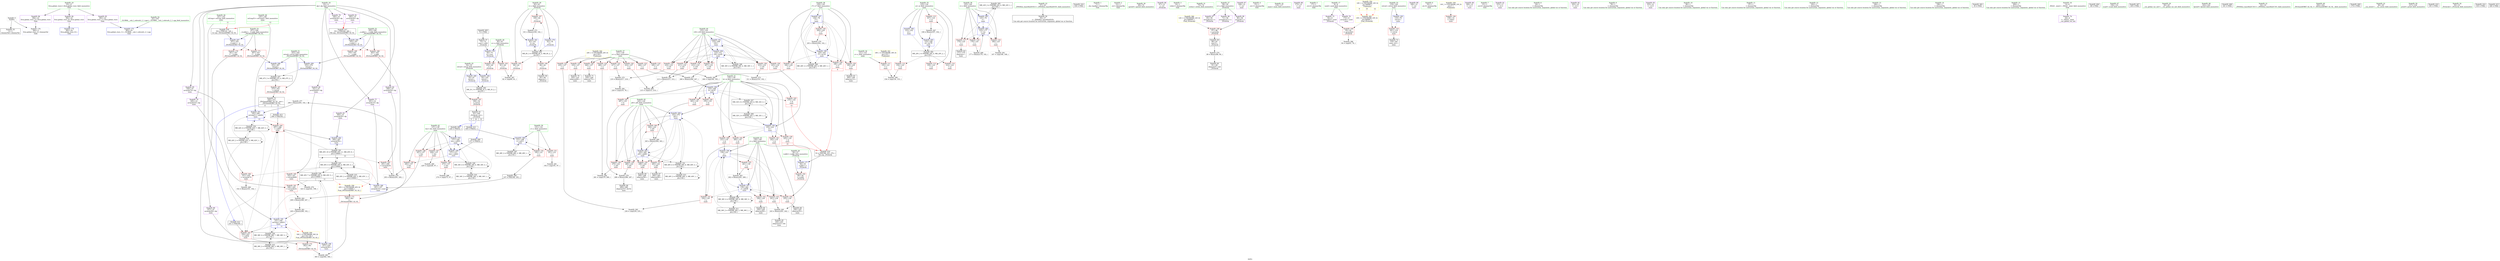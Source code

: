 digraph "SVFG" {
	label="SVFG";

	Node0x5555b0e75470 [shape=record,color=grey,label="{NodeID: 0\nNullPtr}"];
	Node0x5555b0e75470 -> Node0x5555b0e9fb70[style=solid];
	Node0x5555b0e75470 -> Node0x5555b0ea6f30[style=solid];
	Node0x5555b0eaf340 [shape=record,color=grey,label="{NodeID: 277\n294 = Binary(293, 102, )\n}"];
	Node0x5555b0eaf340 -> Node0x5555b0ea24a0[style=solid];
	Node0x5555b0ea1ef0 [shape=record,color=blue,label="{NodeID: 194\n139\<--231\nj\<--\nmain\n}"];
	Node0x5555b0ea1ef0 -> Node0x5555b0ea5ab0[style=dashed];
	Node0x5555b0ea1ef0 -> Node0x5555b0ea5b80[style=dashed];
	Node0x5555b0ea1ef0 -> Node0x5555b0ea5c50[style=dashed];
	Node0x5555b0ea1ef0 -> Node0x5555b0ea5d20[style=dashed];
	Node0x5555b0ea1ef0 -> Node0x5555b0ea5df0[style=dashed];
	Node0x5555b0ea1ef0 -> Node0x5555b0ea2160[style=dashed];
	Node0x5555b0ea1ef0 -> Node0x5555b0ec5f50[style=dashed];
	Node0x5555b0e9f1d0 [shape=record,color=red,label="{NodeID: 111\n155\<--121\n\<--z\nmain\n}"];
	Node0x5555b0e9f1d0 -> Node0x5555b0eb06c0[style=solid];
	Node0x5555b0e9d3e0 [shape=record,color=green,label="{NodeID: 28\n60\<--61\nn\<--n_field_insensitive\n_Z5checki\n}"];
	Node0x5555b0e9d3e0 -> Node0x5555b0e9eac0[style=solid];
	Node0x5555b0e9d3e0 -> Node0x5555b0e9eb90[style=solid];
	Node0x5555b0e9d3e0 -> Node0x5555b0ea7100[style=solid];
	Node0x5555b0ebe350 [shape=record,color=black,label="{NodeID: 305\nMR_22V_2 = PHI(MR_22V_4, MR_22V_1, )\npts\{126 \}\n}"];
	Node0x5555b0ebe350 -> Node0x5555b0ea76b0[style=dashed];
	Node0x5555b0ea50f0 [shape=record,color=red,label="{NodeID: 139\n225\<--135\n\<--k\nmain\n|{<s0>10}}"];
	Node0x5555b0ea50f0:s0 -> Node0x5555b0ee4000[style=solid,color=red];
	Node0x5555b0e9fc70 [shape=record,color=black,label="{NodeID: 56\n36\<--37\n\<--_ZNSt8ios_base4InitD1Ev\nCan only get source location for instruction, argument, global var or function.}"];
	Node0x5555b0ee3a90 [shape=record,color=black,label="{NodeID: 416\n334 = PHI()\n}"];
	Node0x5555b0ea67b0 [shape=record,color=red,label="{NodeID: 167\n373\<--353\n\<--retval\n_ZSt3minIiERKT_S2_S2_\n}"];
	Node0x5555b0ea67b0 -> Node0x5555b0ea0a70[style=solid];
	Node0x5555b0ea1360 [shape=record,color=purple,label="{NodeID: 84\n321\<--10\narrayidx69\<--dp\nmain\n}"];
	Node0x5555b0ea1360 -> Node0x5555b0ea6610[style=solid];
	Node0x5555b0e88e10 [shape=record,color=green,label="{NodeID: 1\n7\<--1\n__dso_handle\<--dummyObj\nGlob }"];
	Node0x5555b0eaf4c0 [shape=record,color=grey,label="{NodeID: 278\n288 = Binary(286, 287, )\n}"];
	Node0x5555b0eaf4c0 -> Node0x5555b0ea0660[style=solid];
	Node0x5555b0ea1fc0 [shape=record,color=blue,label="{NodeID: 195\n141\<--249\nref.tmp\<--add33\nmain\n|{|<s4>11}}"];
	Node0x5555b0ea1fc0 -> Node0x5555b0ea63a0[style=dashed];
	Node0x5555b0ea1fc0 -> Node0x5555b0ea6540[style=dashed];
	Node0x5555b0ea1fc0 -> Node0x5555b0ea1fc0[style=dashed];
	Node0x5555b0ea1fc0 -> Node0x5555b0ec6450[style=dashed];
	Node0x5555b0ea1fc0:s4 -> Node0x5555b0ebf520[style=dashed,color=red];
	Node0x5555b0e9f2a0 [shape=record,color=red,label="{NodeID: 112\n154\<--123\n\<--zi\nmain\n}"];
	Node0x5555b0e9f2a0 -> Node0x5555b0eb06c0[style=solid];
	Node0x5555b0e9d4b0 [shape=record,color=green,label="{NodeID: 29\n62\<--63\ni\<--i_field_insensitive\n_Z5checki\n}"];
	Node0x5555b0e9d4b0 -> Node0x5555b0e9ecf0[style=solid];
	Node0x5555b0e9d4b0 -> Node0x5555b0e9edc0[style=solid];
	Node0x5555b0e9d4b0 -> Node0x5555b0e9ee90[style=solid];
	Node0x5555b0e9d4b0 -> Node0x5555b0ea71d0[style=solid];
	Node0x5555b0e9d4b0 -> Node0x5555b0ea7370[style=solid];
	Node0x5555b0ebe850 [shape=record,color=black,label="{NodeID: 306\nMR_26V_2 = PHI(MR_26V_4, MR_26V_1, )\npts\{130 \}\n}"];
	Node0x5555b0ebe850 -> Node0x5555b0ea7850[style=dashed];
	Node0x5555b0ea51c0 [shape=record,color=red,label="{NodeID: 140\n231\<--135\n\<--k\nmain\n}"];
	Node0x5555b0ea51c0 -> Node0x5555b0ea1ef0[style=solid];
	Node0x5555b0e9fd70 [shape=record,color=black,label="{NodeID: 57\n75\<--72\nconv\<--call2\n_Z5checki\n}"];
	Node0x5555b0e9fd70 -> Node0x5555b0ea7100[style=solid];
	Node0x5555b0ee3b60 [shape=record,color=black,label="{NodeID: 417\n351 = PHI(240, 285, )\n0th arg _ZSt3minIiERKT_S2_S2_ }"];
	Node0x5555b0ee3b60 -> Node0x5555b0ea28b0[style=solid];
	Node0x5555b0ea6880 [shape=record,color=red,label="{NodeID: 168\n363\<--355\n\<--__a.addr\n_ZSt3minIiERKT_S2_S2_\n}"];
	Node0x5555b0ea6880 -> Node0x5555b0ea6c90[style=solid];
	Node0x5555b0ea1430 [shape=record,color=purple,label="{NodeID: 85\n330\<--10\narrayidx74\<--dp\nmain\n}"];
	Node0x5555b0ea1430 -> Node0x5555b0ea66e0[style=solid];
	Node0x5555b0e88ea0 [shape=record,color=green,label="{NodeID: 2\n12\<--1\n.str\<--dummyObj\nGlob }"];
	Node0x5555b0eaf640 [shape=record,color=grey,label="{NodeID: 279\n323 = cmp(322, 198, )\n}"];
	Node0x5555b0ea2090 [shape=record,color=blue,label="{NodeID: 196\n257\<--254\narrayidx36\<--\nmain\n}"];
	Node0x5555b0ea2090 -> Node0x5555b0ec8250[style=dashed];
	Node0x5555b0e9f370 [shape=record,color=red,label="{NodeID: 113\n159\<--123\n\<--zi\nmain\n}"];
	Node0x5555b0e9d580 [shape=record,color=green,label="{NodeID: 30\n69\<--70\nsprintf\<--sprintf_field_insensitive\n}"];
	Node0x5555b0ebed50 [shape=record,color=black,label="{NodeID: 307\nMR_28V_2 = PHI(MR_28V_3, MR_28V_1, )\npts\{132 \}\n}"];
	Node0x5555b0ebed50 -> Node0x5555b0ea7920[style=dashed];
	Node0x5555b0ebed50 -> Node0x5555b0ebed50[style=dashed];
	Node0x5555b0ea5290 [shape=record,color=red,label="{NodeID: 141\n242\<--135\n\<--k\nmain\n}"];
	Node0x5555b0ea5290 -> Node0x5555b0eae140[style=solid];
	Node0x5555b0e9fe40 [shape=record,color=black,label="{NodeID: 58\n85\<--84\nidxprom\<--\n_Z5checki\n}"];
	Node0x5555b0ee3e80 [shape=record,color=black,label="{NodeID: 418\n352 = PHI(141, 145, )\n1st arg _ZSt3minIiERKT_S2_S2_ }"];
	Node0x5555b0ee3e80 -> Node0x5555b0ea2980[style=solid];
	Node0x5555b0ea6950 [shape=record,color=red,label="{NodeID: 169\n370\<--355\n\<--__a.addr\n_ZSt3minIiERKT_S2_S2_\n}"];
	Node0x5555b0ea6950 -> Node0x5555b0ea2b20[style=solid];
	Node0x5555b0ea1500 [shape=record,color=purple,label="{NodeID: 86\n67\<--12\n\<--.str\n_Z5checki\n}"];
	Node0x5555b0e8a6e0 [shape=record,color=green,label="{NodeID: 3\n14\<--1\nstderr\<--dummyObj\nGlob }"];
	Node0x5555b0eaf7c0 [shape=record,color=grey,label="{NodeID: 280\n229 = cmp(228, 97, )\n}"];
	Node0x5555b0ea2160 [shape=record,color=blue,label="{NodeID: 197\n139\<--262\nj\<--add38\nmain\n}"];
	Node0x5555b0ea2160 -> Node0x5555b0ea5ab0[style=dashed];
	Node0x5555b0ea2160 -> Node0x5555b0ea5b80[style=dashed];
	Node0x5555b0ea2160 -> Node0x5555b0ea5c50[style=dashed];
	Node0x5555b0ea2160 -> Node0x5555b0ea5d20[style=dashed];
	Node0x5555b0ea2160 -> Node0x5555b0ea5df0[style=dashed];
	Node0x5555b0ea2160 -> Node0x5555b0ea2160[style=dashed];
	Node0x5555b0ea2160 -> Node0x5555b0ec5f50[style=dashed];
	Node0x5555b0e9f440 [shape=record,color=red,label="{NodeID: 114\n314\<--123\n\<--zi\nmain\n}"];
	Node0x5555b0e9d680 [shape=record,color=green,label="{NodeID: 31\n73\<--74\nstrlen\<--strlen_field_insensitive\n}"];
	Node0x5555b0ebfa60 [shape=record,color=black,label="{NodeID: 308\nMR_30V_2 = PHI(MR_30V_4, MR_30V_1, )\npts\{134 \}\n}"];
	Node0x5555b0ebfa60 -> Node0x5555b0ea7b90[style=dashed];
	Node0x5555b0ea5360 [shape=record,color=red,label="{NodeID: 142\n260\<--135\n\<--k\nmain\n}"];
	Node0x5555b0ea5360 -> Node0x5555b0ea3c70[style=solid];
	Node0x5555b0e9ff10 [shape=record,color=black,label="{NodeID: 59\n88\<--87\nconv3\<--\n_Z5checki\n}"];
	Node0x5555b0e9ff10 -> Node0x5555b0eaeec0[style=solid];
	Node0x5555b0ee4000 [shape=record,color=black,label="{NodeID: 419\n53 = PHI(188, 225, 270, )\n0th arg _Z5checki }"];
	Node0x5555b0ee4000 -> Node0x5555b0ea7030[style=solid];
	Node0x5555b0ec8250 [shape=record,color=black,label="{NodeID: 336\nMR_45V_7 = PHI(MR_45V_8, MR_45V_5, )\npts\{110000 \}\n|{|<s5>11}}"];
	Node0x5555b0ec8250 -> Node0x5555b0ea62d0[style=dashed];
	Node0x5555b0ec8250 -> Node0x5555b0ea63a0[style=dashed];
	Node0x5555b0ec8250 -> Node0x5555b0ea2090[style=dashed];
	Node0x5555b0ec8250 -> Node0x5555b0ebcf50[style=dashed];
	Node0x5555b0ec8250 -> Node0x5555b0ec4150[style=dashed];
	Node0x5555b0ec8250:s5 -> Node0x5555b0ebf440[style=dashed,color=red];
	Node0x5555b0ea6a20 [shape=record,color=red,label="{NodeID: 170\n361\<--357\n\<--__b.addr\n_ZSt3minIiERKT_S2_S2_\n}"];
	Node0x5555b0ea6a20 -> Node0x5555b0ea6bc0[style=solid];
	Node0x5555b0ea15d0 [shape=record,color=purple,label="{NodeID: 87\n148\<--12\n\<--.str\nmain\n}"];
	Node0x5555b0e8a770 [shape=record,color=green,label="{NodeID: 4\n15\<--1\n.str.1\<--dummyObj\nGlob }"];
	Node0x5555b0eaf940 [shape=record,color=grey,label="{NodeID: 281\n192 = cmp(191, 97, )\n}"];
	Node0x5555b0ea2230 [shape=record,color=blue,label="{NodeID: 198\n135\<--268\nk\<--div41\nmain\n}"];
	Node0x5555b0ea2230 -> Node0x5555b0ea5430[style=dashed];
	Node0x5555b0ea2230 -> Node0x5555b0ea5500[style=dashed];
	Node0x5555b0ea2230 -> Node0x5555b0ea55d0[style=dashed];
	Node0x5555b0ea2230 -> Node0x5555b0ea56a0[style=dashed];
	Node0x5555b0ea2230 -> Node0x5555b0ec5550[style=dashed];
	Node0x5555b0ea3d70 [shape=record,color=red,label="{NodeID: 115\n337\<--123\n\<--zi\nmain\n}"];
	Node0x5555b0ea3d70 -> Node0x5555b0eae440[style=solid];
	Node0x5555b0e9d780 [shape=record,color=green,label="{NodeID: 32\n116\<--117\nmain\<--main_field_insensitive\n}"];
	Node0x5555b0ebfb50 [shape=record,color=black,label="{NodeID: 309\nMR_32V_2 = PHI(MR_32V_3, MR_32V_1, )\npts\{136 \}\n}"];
	Node0x5555b0ebfb50 -> Node0x5555b0ea1d50[style=dashed];
	Node0x5555b0ebfb50 -> Node0x5555b0ebfb50[style=dashed];
	Node0x5555b0ebfb50 -> Node0x5555b0ec5550[style=dashed];
	Node0x5555b0ea5430 [shape=record,color=red,label="{NodeID: 143\n270\<--135\n\<--k\nmain\n|{<s0>12}}"];
	Node0x5555b0ea5430:s0 -> Node0x5555b0ee4000[style=solid,color=red];
	Node0x5555b0e9ffe0 [shape=record,color=black,label="{NodeID: 60\n91\<--89\nidxprom4\<--sub\n_Z5checki\n}"];
	Node0x5555b0ec8750 [shape=record,color=black,label="{NodeID: 337\nMR_47V_3 = PHI(MR_47V_4, MR_47V_2, )\npts\{354 \}\n}"];
	Node0x5555b0ec8750 -> Node0x5555b0ea67b0[style=dashed];
	Node0x5555b0ea6af0 [shape=record,color=red,label="{NodeID: 171\n367\<--357\n\<--__b.addr\n_ZSt3minIiERKT_S2_S2_\n}"];
	Node0x5555b0ea6af0 -> Node0x5555b0ea2a50[style=solid];
	Node0x5555b0ea16a0 [shape=record,color=purple,label="{NodeID: 88\n173\<--12\n\<--.str\nmain\n}"];
	Node0x5555b0e89a60 [shape=record,color=green,label="{NodeID: 5\n17\<--1\n.str.2\<--dummyObj\nGlob }"];
	Node0x5555b0ecbab0 [shape=record,color=yellow,style=double,label="{NodeID: 365\n10V_1 = ENCHI(MR_10V_0)\npts\{90000 \}\nFun[_Z5checki]}"];
	Node0x5555b0ecbab0 -> Node0x5555b0e9f030[style=dashed];
	Node0x5555b0eafac0 [shape=record,color=grey,label="{NodeID: 282\n186 = cmp(184, 185, )\n}"];
	Node0x5555b0ea2300 [shape=record,color=blue,label="{NodeID: 199\n137\<--271\nlen\<--call42\nmain\n}"];
	Node0x5555b0ea2300 -> Node0x5555b0ea5910[style=dashed];
	Node0x5555b0ea2300 -> Node0x5555b0ea59e0[style=dashed];
	Node0x5555b0ea2300 -> Node0x5555b0ec5a50[style=dashed];
	Node0x5555b0ea3e40 [shape=record,color=red,label="{NodeID: 116\n166\<--125\n\<--i\nmain\n}"];
	Node0x5555b0ea3e40 -> Node0x5555b0eb0840[style=solid];
	Node0x5555b0e9d880 [shape=record,color=green,label="{NodeID: 33\n119\<--120\nretval\<--retval_field_insensitive\nmain\n}"];
	Node0x5555b0e9d880 -> Node0x5555b0e9f100[style=solid];
	Node0x5555b0e9d880 -> Node0x5555b0ea7510[style=solid];
	Node0x5555b0ec0050 [shape=record,color=black,label="{NodeID: 310\nMR_34V_2 = PHI(MR_34V_3, MR_34V_1, )\npts\{138 \}\n}"];
	Node0x5555b0ec0050 -> Node0x5555b0ea1e20[style=dashed];
	Node0x5555b0ec0050 -> Node0x5555b0ec0050[style=dashed];
	Node0x5555b0ec0050 -> Node0x5555b0ec5a50[style=dashed];
	Node0x5555b0ea5500 [shape=record,color=red,label="{NodeID: 144\n276\<--135\n\<--k\nmain\n}"];
	Node0x5555b0ea5500 -> Node0x5555b0ea23d0[style=solid];
	Node0x5555b0ea00b0 [shape=record,color=black,label="{NodeID: 61\n52\<--108\n_Z5checki_ret\<--\n_Z5checki\n|{<s0>9|<s1>10|<s2>12}}"];
	Node0x5555b0ea00b0:s0 -> Node0x5555b0ee3470[style=solid,color=blue];
	Node0x5555b0ea00b0:s1 -> Node0x5555b0ee2c40[style=solid,color=blue];
	Node0x5555b0ea00b0:s2 -> Node0x5555b0ee2fd0[style=solid,color=blue];
	Node0x5555b0ec8c50 [shape=record,color=black,label="{NodeID: 338\nMR_8V_3 = PHI(MR_8V_4, MR_8V_2, )\npts\{63 \}\n}"];
	Node0x5555b0ec8c50 -> Node0x5555b0e9ecf0[style=dashed];
	Node0x5555b0ec8c50 -> Node0x5555b0e9edc0[style=dashed];
	Node0x5555b0ec8c50 -> Node0x5555b0e9ee90[style=dashed];
	Node0x5555b0ec8c50 -> Node0x5555b0ea7370[style=dashed];
	Node0x5555b0ea6bc0 [shape=record,color=red,label="{NodeID: 172\n362\<--361\n\<--\n_ZSt3minIiERKT_S2_S2_\n}"];
	Node0x5555b0ea6bc0 -> Node0x5555b0eaff40[style=solid];
	Node0x5555b0ea1770 [shape=record,color=purple,label="{NodeID: 89\n180\<--12\n\<--.str\nmain\n}"];
	Node0x5555b0e89af0 [shape=record,color=green,label="{NodeID: 6\n19\<--1\n.str.3\<--dummyObj\nGlob }"];
	Node0x5555b0ecbb90 [shape=record,color=yellow,style=double,label="{NodeID: 366\n12V_1 = ENCHI(MR_12V_0)\npts\{590000 \}\nFun[_Z5checki]}"];
	Node0x5555b0ecbb90 -> Node0x5555b0e9ef60[style=dashed];
	Node0x5555b0eafc40 [shape=record,color=grey,label="{NodeID: 283\n236 = cmp(234, 235, )\n}"];
	Node0x5555b0ea23d0 [shape=record,color=blue,label="{NodeID: 200\n143\<--276\nj45\<--\nmain\n}"];
	Node0x5555b0ea23d0 -> Node0x5555b0ea5ec0[style=dashed];
	Node0x5555b0ea23d0 -> Node0x5555b0ea5f90[style=dashed];
	Node0x5555b0ea23d0 -> Node0x5555b0ea6060[style=dashed];
	Node0x5555b0ea23d0 -> Node0x5555b0ea6130[style=dashed];
	Node0x5555b0ea23d0 -> Node0x5555b0ea6200[style=dashed];
	Node0x5555b0ea23d0 -> Node0x5555b0ea2640[style=dashed];
	Node0x5555b0ea23d0 -> Node0x5555b0ec6950[style=dashed];
	Node0x5555b0ea3f10 [shape=record,color=red,label="{NodeID: 117\n170\<--125\n\<--i\nmain\n}"];
	Node0x5555b0ea3f10 -> Node0x5555b0ea0180[style=solid];
	Node0x5555b0e9d950 [shape=record,color=green,label="{NodeID: 34\n121\<--122\nz\<--z_field_insensitive\nmain\n}"];
	Node0x5555b0e9d950 -> Node0x5555b0e9f1d0[style=solid];
	Node0x5555b0ec0550 [shape=record,color=black,label="{NodeID: 311\nMR_36V_2 = PHI(MR_36V_3, MR_36V_1, )\npts\{140 \}\n}"];
	Node0x5555b0ec0550 -> Node0x5555b0ea1ef0[style=dashed];
	Node0x5555b0ec0550 -> Node0x5555b0ec0550[style=dashed];
	Node0x5555b0ec0550 -> Node0x5555b0ec5f50[style=dashed];
	Node0x5555b0ea55d0 [shape=record,color=red,label="{NodeID: 145\n287\<--135\n\<--k\nmain\n}"];
	Node0x5555b0ea55d0 -> Node0x5555b0eaf4c0[style=solid];
	Node0x5555b0ea0180 [shape=record,color=black,label="{NodeID: 62\n171\<--170\nidxprom\<--\nmain\n}"];
	Node0x5555b0ec9150 [shape=record,color=yellow,style=double,label="{NodeID: 339\n14V_1 = ENCHI(MR_14V_0)\npts\{1 \}\nFun[main]}"];
	Node0x5555b0ec9150 -> Node0x5555b0e9e850[style=dashed];
	Node0x5555b0ea6c90 [shape=record,color=red,label="{NodeID: 173\n364\<--363\n\<--\n_ZSt3minIiERKT_S2_S2_\n}"];
	Node0x5555b0ea6c90 -> Node0x5555b0eaff40[style=solid];
	Node0x5555b0ea1840 [shape=record,color=purple,label="{NodeID: 90\n160\<--15\n\<--.str.1\nmain\n}"];
	Node0x5555b0e89fe0 [shape=record,color=green,label="{NodeID: 7\n21\<--1\n.str.4\<--dummyObj\nGlob }"];
	Node0x5555b0eafdc0 [shape=record,color=grey,label="{NodeID: 284\n281 = cmp(279, 280, )\n}"];
	Node0x5555b0ea24a0 [shape=record,color=blue,label="{NodeID: 201\n145\<--294\nref.tmp51\<--add56\nmain\n|{|<s3>13}}"];
	Node0x5555b0ea24a0 -> Node0x5555b0ea6540[style=dashed];
	Node0x5555b0ea24a0 -> Node0x5555b0ea24a0[style=dashed];
	Node0x5555b0ea24a0 -> Node0x5555b0ec6e50[style=dashed];
	Node0x5555b0ea24a0:s3 -> Node0x5555b0ebf520[style=dashed,color=red];
	Node0x5555b0ea3fe0 [shape=record,color=red,label="{NodeID: 118\n176\<--125\n\<--i\nmain\n}"];
	Node0x5555b0ea3fe0 -> Node0x5555b0eae5c0[style=solid];
	Node0x5555b0e9da20 [shape=record,color=green,label="{NodeID: 35\n123\<--124\nzi\<--zi_field_insensitive\nmain\n}"];
	Node0x5555b0e9da20 -> Node0x5555b0e9f2a0[style=solid];
	Node0x5555b0e9da20 -> Node0x5555b0e9f370[style=solid];
	Node0x5555b0e9da20 -> Node0x5555b0e9f440[style=solid];
	Node0x5555b0e9da20 -> Node0x5555b0ea3d70[style=solid];
	Node0x5555b0e9da20 -> Node0x5555b0ea75e0[style=solid];
	Node0x5555b0e9da20 -> Node0x5555b0ea27e0[style=solid];
	Node0x5555b0ec0a50 [shape=record,color=black,label="{NodeID: 312\nMR_38V_2 = PHI(MR_38V_3, MR_38V_1, )\npts\{142 \}\n}"];
	Node0x5555b0ec0a50 -> Node0x5555b0ea6540[style=dashed];
	Node0x5555b0ec0a50 -> Node0x5555b0ea1fc0[style=dashed];
	Node0x5555b0ec0a50 -> Node0x5555b0ec0a50[style=dashed];
	Node0x5555b0ec0a50 -> Node0x5555b0ec6450[style=dashed];
	Node0x5555b0ea56a0 [shape=record,color=red,label="{NodeID: 146\n303\<--135\n\<--k\nmain\n}"];
	Node0x5555b0ea56a0 -> Node0x5555b0eae740[style=solid];
	Node0x5555b0ea0250 [shape=record,color=black,label="{NodeID: 63\n200\<--199\nidxprom13\<--\nmain\n}"];
	Node0x5555b0ea6d60 [shape=record,color=blue,label="{NodeID: 174\n382\<--24\nllvm.global_ctors_0\<--\nGlob }"];
	Node0x5555b0ea1910 [shape=record,color=purple,label="{NodeID: 91\n315\<--17\n\<--.str.2\nmain\n}"];
	Node0x5555b0e8a070 [shape=record,color=green,label="{NodeID: 8\n24\<--1\n\<--dummyObj\nCan only get source location for instruction, argument, global var or function.}"];
	Node0x5555b0eaff40 [shape=record,color=grey,label="{NodeID: 285\n365 = cmp(362, 364, )\n}"];
	Node0x5555b0ea2570 [shape=record,color=blue,label="{NodeID: 202\n300\<--297\narrayidx59\<--\nmain\n}"];
	Node0x5555b0ea2570 -> Node0x5555b0ebcf50[style=dashed];
	Node0x5555b0ea40b0 [shape=record,color=red,label="{NodeID: 119\n185\<--127\n\<--x\nmain\n}"];
	Node0x5555b0ea40b0 -> Node0x5555b0eafac0[style=solid];
	Node0x5555b0e9daf0 [shape=record,color=green,label="{NodeID: 36\n125\<--126\ni\<--i_field_insensitive\nmain\n}"];
	Node0x5555b0e9daf0 -> Node0x5555b0ea3e40[style=solid];
	Node0x5555b0e9daf0 -> Node0x5555b0ea3f10[style=solid];
	Node0x5555b0e9daf0 -> Node0x5555b0ea3fe0[style=solid];
	Node0x5555b0e9daf0 -> Node0x5555b0ea76b0[style=solid];
	Node0x5555b0e9daf0 -> Node0x5555b0ea7780[style=solid];
	Node0x5555b0ec0f50 [shape=record,color=black,label="{NodeID: 313\nMR_40V_2 = PHI(MR_40V_3, MR_40V_1, )\npts\{144 \}\n}"];
	Node0x5555b0ec0f50 -> Node0x5555b0ea23d0[style=dashed];
	Node0x5555b0ec0f50 -> Node0x5555b0ec0f50[style=dashed];
	Node0x5555b0ec0f50 -> Node0x5555b0ec6950[style=dashed];
	Node0x5555b0ea5770 [shape=record,color=red,label="{NodeID: 147\n228\<--137\n\<--len\nmain\n}"];
	Node0x5555b0ea5770 -> Node0x5555b0eaf7c0[style=solid];
	Node0x5555b0ea0320 [shape=record,color=black,label="{NodeID: 64\n239\<--238\nidxprom29\<--\nmain\n}"];
	Node0x5555b0ec9d50 [shape=record,color=yellow,style=double,label="{NodeID: 341\n18V_1 = ENCHI(MR_18V_0)\npts\{122 \}\nFun[main]}"];
	Node0x5555b0ec9d50 -> Node0x5555b0e9f1d0[style=dashed];
	Node0x5555b0ea6e30 [shape=record,color=blue,label="{NodeID: 175\n383\<--25\nllvm.global_ctors_1\<--_GLOBAL__sub_I_cebrusfs_2_1.cpp\nGlob }"];
	Node0x5555b0ea19e0 [shape=record,color=purple,label="{NodeID: 92\n325\<--19\n\<--.str.3\nmain\n}"];
	Node0x5555b0e89be0 [shape=record,color=green,label="{NodeID: 9\n78\<--1\n\<--dummyObj\nCan only get source location for instruction, argument, global var or function.}"];
	Node0x5555b0eb00c0 [shape=record,color=grey,label="{NodeID: 286\n94 = cmp(93, 78, )\n}"];
	Node0x5555b0ea2640 [shape=record,color=blue,label="{NodeID: 203\n143\<--305\nj45\<--add61\nmain\n}"];
	Node0x5555b0ea2640 -> Node0x5555b0ea5ec0[style=dashed];
	Node0x5555b0ea2640 -> Node0x5555b0ea5f90[style=dashed];
	Node0x5555b0ea2640 -> Node0x5555b0ea6060[style=dashed];
	Node0x5555b0ea2640 -> Node0x5555b0ea6130[style=dashed];
	Node0x5555b0ea2640 -> Node0x5555b0ea6200[style=dashed];
	Node0x5555b0ea2640 -> Node0x5555b0ea2640[style=dashed];
	Node0x5555b0ea2640 -> Node0x5555b0ec6950[style=dashed];
	Node0x5555b0ea4180 [shape=record,color=red,label="{NodeID: 120\n214\<--127\n\<--x\nmain\n}"];
	Node0x5555b0ea4180 -> Node0x5555b0eb0540[style=solid];
	Node0x5555b0e9dbc0 [shape=record,color=green,label="{NodeID: 37\n127\<--128\nx\<--x_field_insensitive\nmain\n}"];
	Node0x5555b0e9dbc0 -> Node0x5555b0ea40b0[style=solid];
	Node0x5555b0e9dbc0 -> Node0x5555b0ea4180[style=solid];
	Node0x5555b0e9dbc0 -> Node0x5555b0ea4250[style=solid];
	Node0x5555b0e9dbc0 -> Node0x5555b0ea4320[style=solid];
	Node0x5555b0e9dbc0 -> Node0x5555b0ea43f0[style=solid];
	Node0x5555b0e9dbc0 -> Node0x5555b0ea44c0[style=solid];
	Node0x5555b0e9dbc0 -> Node0x5555b0ea4590[style=solid];
	Node0x5555b0e9dbc0 -> Node0x5555b0ea4660[style=solid];
	Node0x5555b0ec1450 [shape=record,color=black,label="{NodeID: 314\nMR_42V_2 = PHI(MR_42V_3, MR_42V_1, )\npts\{146 \}\n}"];
	Node0x5555b0ec1450 -> Node0x5555b0ea63a0[style=dashed];
	Node0x5555b0ec1450 -> Node0x5555b0ea24a0[style=dashed];
	Node0x5555b0ec1450 -> Node0x5555b0ec1450[style=dashed];
	Node0x5555b0ec1450 -> Node0x5555b0ec6e50[style=dashed];
	Node0x5555b0ea5840 [shape=record,color=red,label="{NodeID: 148\n247\<--137\n\<--len\nmain\n}"];
	Node0x5555b0ea5840 -> Node0x5555b0ea3af0[style=solid];
	Node0x5555b0ea03f0 [shape=record,color=black,label="{NodeID: 65\n244\<--243\nidxprom31\<--div\nmain\n}"];
	Node0x5555b0ea6f30 [shape=record,color=blue, style = dotted,label="{NodeID: 176\n384\<--3\nllvm.global_ctors_2\<--dummyVal\nGlob }"];
	Node0x5555b0ea1ab0 [shape=record,color=purple,label="{NodeID: 93\n333\<--21\n\<--.str.4\nmain\n}"];
	Node0x5555b0e89c70 [shape=record,color=green,label="{NodeID: 10\n90\<--1\n\<--dummyObj\nCan only get source location for instruction, argument, global var or function.}"];
	Node0x5555b0eb0240 [shape=record,color=grey,label="{NodeID: 287\n82 = cmp(80, 81, )\n}"];
	Node0x5555b0ea2710 [shape=record,color=blue,label="{NodeID: 204\n133\<--311\ni18\<--inc65\nmain\n}"];
	Node0x5555b0ea2710 -> Node0x5555b0ea4c10[style=dashed];
	Node0x5555b0ea2710 -> Node0x5555b0ea4ce0[style=dashed];
	Node0x5555b0ea2710 -> Node0x5555b0ea4db0[style=dashed];
	Node0x5555b0ea2710 -> Node0x5555b0ea4e80[style=dashed];
	Node0x5555b0ea2710 -> Node0x5555b0ea4f50[style=dashed];
	Node0x5555b0ea2710 -> Node0x5555b0ea5020[style=dashed];
	Node0x5555b0ea2710 -> Node0x5555b0ea2710[style=dashed];
	Node0x5555b0ea2710 -> Node0x5555b0ebfa60[style=dashed];
	Node0x5555b0ea4250 [shape=record,color=red,label="{NodeID: 121\n217\<--127\n\<--x\nmain\n}"];
	Node0x5555b0ea4250 -> Node0x5555b0eaf040[style=solid];
	Node0x5555b0e9dc90 [shape=record,color=green,label="{NodeID: 38\n129\<--130\ni7\<--i7_field_insensitive\nmain\n}"];
	Node0x5555b0e9dc90 -> Node0x5555b0ea4730[style=solid];
	Node0x5555b0e9dc90 -> Node0x5555b0ea4800[style=solid];
	Node0x5555b0e9dc90 -> Node0x5555b0ea48d0[style=solid];
	Node0x5555b0e9dc90 -> Node0x5555b0ea49a0[style=solid];
	Node0x5555b0e9dc90 -> Node0x5555b0ea7850[style=solid];
	Node0x5555b0e9dc90 -> Node0x5555b0ea7ac0[style=solid];
	Node0x5555b0ec1950 [shape=record,color=black,label="{NodeID: 315\nMR_45V_2 = PHI(MR_45V_5, MR_45V_1, )\npts\{110000 \}\n}"];
	Node0x5555b0ec1950 -> Node0x5555b0ea79f0[style=dashed];
	Node0x5555b0ec1950 -> Node0x5555b0ec4150[style=dashed];
	Node0x5555b0ea5910 [shape=record,color=red,label="{NodeID: 149\n273\<--137\n\<--len\nmain\n}"];
	Node0x5555b0ea5910 -> Node0x5555b0eb03c0[style=solid];
	Node0x5555b0ea04c0 [shape=record,color=black,label="{NodeID: 66\n256\<--255\nidxprom35\<--\nmain\n}"];
	Node0x5555b0b61ef0 [shape=record,color=black,label="{NodeID: 260\n197 = PHI(198, 195, )\n}"];
	Node0x5555b0b61ef0 -> Node0x5555b0ea79f0[style=solid];
	Node0x5555b0ea7030 [shape=record,color=blue,label="{NodeID: 177\n56\<--53\nv.addr\<--v\n_Z5checki\n}"];
	Node0x5555b0ea7030 -> Node0x5555b0e9e9f0[style=dashed];
	Node0x5555b0ea1b80 [shape=record,color=purple,label="{NodeID: 94\n382\<--23\nllvm.global_ctors_0\<--llvm.global_ctors\nGlob }"];
	Node0x5555b0ea1b80 -> Node0x5555b0ea6d60[style=solid];
	Node0x5555b0e89d00 [shape=record,color=green,label="{NodeID: 11\n97\<--1\n\<--dummyObj\nCan only get source location for instruction, argument, global var or function.}"];
	Node0x5555b0eb03c0 [shape=record,color=grey,label="{NodeID: 288\n274 = cmp(273, 97, )\n}"];
	Node0x5555b0ea27e0 [shape=record,color=blue,label="{NodeID: 205\n123\<--338\nzi\<--inc79\nmain\n}"];
	Node0x5555b0ea27e0 -> Node0x5555b0ebde50[style=dashed];
	Node0x5555b0ea4320 [shape=record,color=red,label="{NodeID: 122\n235\<--127\n\<--x\nmain\n}"];
	Node0x5555b0ea4320 -> Node0x5555b0eafc40[style=solid];
	Node0x5555b0e9dd60 [shape=record,color=green,label="{NodeID: 39\n131\<--132\nc\<--c_field_insensitive\nmain\n}"];
	Node0x5555b0e9dd60 -> Node0x5555b0ea4a70[style=solid];
	Node0x5555b0e9dd60 -> Node0x5555b0ea4b40[style=solid];
	Node0x5555b0e9dd60 -> Node0x5555b0ea7920[style=solid];
	Node0x5555b0ea59e0 [shape=record,color=red,label="{NodeID: 150\n292\<--137\n\<--len\nmain\n}"];
	Node0x5555b0ea59e0 -> Node0x5555b0eaf1c0[style=solid];
	Node0x5555b0ea0590 [shape=record,color=black,label="{NodeID: 67\n284\<--283\nidxprom49\<--\nmain\n}"];
	Node0x5555b0ec9ff0 [shape=record,color=yellow,style=double,label="{NodeID: 344\n24V_1 = ENCHI(MR_24V_0)\npts\{128 \}\nFun[main]}"];
	Node0x5555b0ec9ff0 -> Node0x5555b0ea40b0[style=dashed];
	Node0x5555b0ec9ff0 -> Node0x5555b0ea4180[style=dashed];
	Node0x5555b0ec9ff0 -> Node0x5555b0ea4250[style=dashed];
	Node0x5555b0ec9ff0 -> Node0x5555b0ea4320[style=dashed];
	Node0x5555b0ec9ff0 -> Node0x5555b0ea43f0[style=dashed];
	Node0x5555b0ec9ff0 -> Node0x5555b0ea44c0[style=dashed];
	Node0x5555b0ec9ff0 -> Node0x5555b0ea4590[style=dashed];
	Node0x5555b0ec9ff0 -> Node0x5555b0ea4660[style=dashed];
	Node0x5555b0ea3970 [shape=record,color=grey,label="{NodeID: 261\n249 = Binary(248, 102, )\n}"];
	Node0x5555b0ea3970 -> Node0x5555b0ea1fc0[style=solid];
	Node0x5555b0ea7100 [shape=record,color=blue,label="{NodeID: 178\n60\<--75\nn\<--conv\n_Z5checki\n}"];
	Node0x5555b0ea7100 -> Node0x5555b0e9eac0[style=dashed];
	Node0x5555b0ea7100 -> Node0x5555b0e9eb90[style=dashed];
	Node0x5555b0ea1c80 [shape=record,color=purple,label="{NodeID: 95\n383\<--23\nllvm.global_ctors_1\<--llvm.global_ctors\nGlob }"];
	Node0x5555b0ea1c80 -> Node0x5555b0ea6e30[style=solid];
	Node0x5555b0e78d60 [shape=record,color=green,label="{NodeID: 12\n102\<--1\n\<--dummyObj\nCan only get source location for instruction, argument, global var or function.}"];
	Node0x5555b0eb0540 [shape=record,color=grey,label="{NodeID: 289\n215 = cmp(213, 214, )\n}"];
	Node0x5555b0ea28b0 [shape=record,color=blue,label="{NodeID: 206\n355\<--351\n__a.addr\<--__a\n_ZSt3minIiERKT_S2_S2_\n}"];
	Node0x5555b0ea28b0 -> Node0x5555b0ea6880[style=dashed];
	Node0x5555b0ea28b0 -> Node0x5555b0ea6950[style=dashed];
	Node0x5555b0ea43f0 [shape=record,color=red,label="{NodeID: 123\n266\<--127\n\<--x\nmain\n}"];
	Node0x5555b0ea43f0 -> Node0x5555b0eaea40[style=solid];
	Node0x5555b0e9de30 [shape=record,color=green,label="{NodeID: 40\n133\<--134\ni18\<--i18_field_insensitive\nmain\n}"];
	Node0x5555b0e9de30 -> Node0x5555b0ea4c10[style=solid];
	Node0x5555b0e9de30 -> Node0x5555b0ea4ce0[style=solid];
	Node0x5555b0e9de30 -> Node0x5555b0ea4db0[style=solid];
	Node0x5555b0e9de30 -> Node0x5555b0ea4e80[style=solid];
	Node0x5555b0e9de30 -> Node0x5555b0ea4f50[style=solid];
	Node0x5555b0e9de30 -> Node0x5555b0ea5020[style=solid];
	Node0x5555b0e9de30 -> Node0x5555b0ea7b90[style=solid];
	Node0x5555b0e9de30 -> Node0x5555b0ea2710[style=solid];
	Node0x5555b0ea5ab0 [shape=record,color=red,label="{NodeID: 151\n234\<--139\n\<--j\nmain\n}"];
	Node0x5555b0ea5ab0 -> Node0x5555b0eafc40[style=solid];
	Node0x5555b0ea0660 [shape=record,color=black,label="{NodeID: 68\n289\<--288\nidxprom53\<--div52\nmain\n}"];
	Node0x5555b0ea3af0 [shape=record,color=grey,label="{NodeID: 262\n248 = Binary(246, 247, )\n}"];
	Node0x5555b0ea3af0 -> Node0x5555b0ea3970[style=solid];
	Node0x5555b0ea71d0 [shape=record,color=blue,label="{NodeID: 179\n62\<--78\ni\<--\n_Z5checki\n}"];
	Node0x5555b0ea71d0 -> Node0x5555b0ec8c50[style=dashed];
	Node0x5555b0e9e4e0 [shape=record,color=purple,label="{NodeID: 96\n384\<--23\nllvm.global_ctors_2\<--llvm.global_ctors\nGlob }"];
	Node0x5555b0e9e4e0 -> Node0x5555b0ea6f30[style=solid];
	Node0x5555b0e78df0 [shape=record,color=green,label="{NodeID: 13\n168\<--1\n\<--dummyObj\nCan only get source location for instruction, argument, global var or function.}"];
	Node0x5555b0eb06c0 [shape=record,color=grey,label="{NodeID: 290\n156 = cmp(154, 155, )\n}"];
	Node0x5555b0ea2980 [shape=record,color=blue,label="{NodeID: 207\n357\<--352\n__b.addr\<--__b\n_ZSt3minIiERKT_S2_S2_\n}"];
	Node0x5555b0ea2980 -> Node0x5555b0ea6a20[style=dashed];
	Node0x5555b0ea2980 -> Node0x5555b0ea6af0[style=dashed];
	Node0x5555b0ea44c0 [shape=record,color=red,label="{NodeID: 124\n280\<--127\n\<--x\nmain\n}"];
	Node0x5555b0ea44c0 -> Node0x5555b0eafdc0[style=solid];
	Node0x5555b0e9df00 [shape=record,color=green,label="{NodeID: 41\n135\<--136\nk\<--k_field_insensitive\nmain\n}"];
	Node0x5555b0e9df00 -> Node0x5555b0ea50f0[style=solid];
	Node0x5555b0e9df00 -> Node0x5555b0ea51c0[style=solid];
	Node0x5555b0e9df00 -> Node0x5555b0ea5290[style=solid];
	Node0x5555b0e9df00 -> Node0x5555b0ea5360[style=solid];
	Node0x5555b0e9df00 -> Node0x5555b0ea5430[style=solid];
	Node0x5555b0e9df00 -> Node0x5555b0ea5500[style=solid];
	Node0x5555b0e9df00 -> Node0x5555b0ea55d0[style=solid];
	Node0x5555b0e9df00 -> Node0x5555b0ea56a0[style=solid];
	Node0x5555b0e9df00 -> Node0x5555b0ea1d50[style=solid];
	Node0x5555b0e9df00 -> Node0x5555b0ea2230[style=solid];
	Node0x5555b0ea5b80 [shape=record,color=red,label="{NodeID: 152\n238\<--139\n\<--j\nmain\n}"];
	Node0x5555b0ea5b80 -> Node0x5555b0ea0320[style=solid];
	Node0x5555b0ea0730 [shape=record,color=black,label="{NodeID: 69\n299\<--298\nidxprom58\<--\nmain\n}"];
	Node0x5555b0ea3c70 [shape=record,color=grey,label="{NodeID: 263\n262 = Binary(261, 260, )\n}"];
	Node0x5555b0ea3c70 -> Node0x5555b0ea2160[style=solid];
	Node0x5555b0ea72a0 [shape=record,color=blue,label="{NodeID: 180\n54\<--97\nretval\<--\n_Z5checki\n}"];
	Node0x5555b0ea72a0 -> Node0x5555b0ebd450[style=dashed];
	Node0x5555b0e9e5e0 [shape=record,color=purple,label="{NodeID: 97\n65\<--58\narraydecay\<--s\n_Z5checki\n}"];
	Node0x5555b0e75500 [shape=record,color=green,label="{NodeID: 14\n198\<--1\n\<--dummyObj\nCan only get source location for instruction, argument, global var or function.}"];
	Node0x5555b0eb0840 [shape=record,color=grey,label="{NodeID: 291\n167 = cmp(166, 168, )\n}"];
	Node0x5555b0ea2a50 [shape=record,color=blue,label="{NodeID: 208\n353\<--367\nretval\<--\n_ZSt3minIiERKT_S2_S2_\n}"];
	Node0x5555b0ea2a50 -> Node0x5555b0ec8750[style=dashed];
	Node0x5555b0ea4590 [shape=record,color=red,label="{NodeID: 125\n319\<--127\n\<--x\nmain\n}"];
	Node0x5555b0ea4590 -> Node0x5555b0ea0800[style=solid];
	Node0x5555b0e9dfd0 [shape=record,color=green,label="{NodeID: 42\n137\<--138\nlen\<--len_field_insensitive\nmain\n}"];
	Node0x5555b0e9dfd0 -> Node0x5555b0ea5770[style=solid];
	Node0x5555b0e9dfd0 -> Node0x5555b0ea5840[style=solid];
	Node0x5555b0e9dfd0 -> Node0x5555b0ea5910[style=solid];
	Node0x5555b0e9dfd0 -> Node0x5555b0ea59e0[style=solid];
	Node0x5555b0e9dfd0 -> Node0x5555b0ea1e20[style=solid];
	Node0x5555b0e9dfd0 -> Node0x5555b0ea2300[style=solid];
	Node0x5555b0ee2b40 [shape=record,color=black,label="{NodeID: 402\n35 = PHI()\n}"];
	Node0x5555b0ea5c50 [shape=record,color=red,label="{NodeID: 153\n241\<--139\n\<--j\nmain\n}"];
	Node0x5555b0ea5c50 -> Node0x5555b0eae140[style=solid];
	Node0x5555b0ea0800 [shape=record,color=black,label="{NodeID: 70\n320\<--319\nidxprom68\<--\nmain\n}"];
	Node0x5555b0eadfc0 [shape=record,color=grey,label="{NodeID: 264\n213 = Binary(211, 212, )\n}"];
	Node0x5555b0eadfc0 -> Node0x5555b0eb0540[style=solid];
	Node0x5555b0ea7370 [shape=record,color=blue,label="{NodeID: 181\n62\<--101\ni\<--inc\n_Z5checki\n}"];
	Node0x5555b0ea7370 -> Node0x5555b0ec8c50[style=dashed];
	Node0x5555b0e9e6b0 [shape=record,color=purple,label="{NodeID: 98\n71\<--58\narraydecay1\<--s\n_Z5checki\n}"];
	Node0x5555b0e755d0 [shape=record,color=green,label="{NodeID: 15\n209\<--1\n\<--dummyObj\nCan only get source location for instruction, argument, global var or function.}"];
	Node0x5555b0eb09c0 [shape=record,color=grey,label="{NodeID: 292\n220 = cmp(219, 78, )\n}"];
	Node0x5555b0ea2b20 [shape=record,color=blue,label="{NodeID: 209\n353\<--370\nretval\<--\n_ZSt3minIiERKT_S2_S2_\n}"];
	Node0x5555b0ea2b20 -> Node0x5555b0ec8750[style=dashed];
	Node0x5555b0ea4660 [shape=record,color=red,label="{NodeID: 126\n328\<--127\n\<--x\nmain\n}"];
	Node0x5555b0ea4660 -> Node0x5555b0ea08d0[style=solid];
	Node0x5555b0e9e0a0 [shape=record,color=green,label="{NodeID: 43\n139\<--140\nj\<--j_field_insensitive\nmain\n}"];
	Node0x5555b0e9e0a0 -> Node0x5555b0ea5ab0[style=solid];
	Node0x5555b0e9e0a0 -> Node0x5555b0ea5b80[style=solid];
	Node0x5555b0e9e0a0 -> Node0x5555b0ea5c50[style=solid];
	Node0x5555b0e9e0a0 -> Node0x5555b0ea5d20[style=solid];
	Node0x5555b0e9e0a0 -> Node0x5555b0ea5df0[style=solid];
	Node0x5555b0e9e0a0 -> Node0x5555b0ea1ef0[style=solid];
	Node0x5555b0e9e0a0 -> Node0x5555b0ea2160[style=solid];
	Node0x5555b0ee2c40 [shape=record,color=black,label="{NodeID: 403\n226 = PHI(52, )\n}"];
	Node0x5555b0ee2c40 -> Node0x5555b0ea1e20[style=solid];
	Node0x5555b0ea5d20 [shape=record,color=red,label="{NodeID: 154\n255\<--139\n\<--j\nmain\n}"];
	Node0x5555b0ea5d20 -> Node0x5555b0ea04c0[style=solid];
	Node0x5555b0ea08d0 [shape=record,color=black,label="{NodeID: 71\n329\<--328\nidxprom73\<--\nmain\n}"];
	Node0x5555b0eae140 [shape=record,color=grey,label="{NodeID: 265\n243 = Binary(241, 242, )\n}"];
	Node0x5555b0eae140 -> Node0x5555b0ea03f0[style=solid];
	Node0x5555b0ea7440 [shape=record,color=blue,label="{NodeID: 182\n54\<--105\nretval\<--\n_Z5checki\n}"];
	Node0x5555b0ea7440 -> Node0x5555b0ebd450[style=dashed];
	Node0x5555b0e9e780 [shape=record,color=purple,label="{NodeID: 99\n86\<--58\narrayidx\<--s\n_Z5checki\n}"];
	Node0x5555b0e9e780 -> Node0x5555b0e9ef60[style=solid];
	Node0x5555b0e89750 [shape=record,color=green,label="{NodeID: 16\n4\<--6\n_ZStL8__ioinit\<--_ZStL8__ioinit_field_insensitive\nGlob }"];
	Node0x5555b0e89750 -> Node0x5555b0ea0b40[style=solid];
	Node0x5555b0ea4730 [shape=record,color=red,label="{NodeID: 127\n184\<--129\n\<--i7\nmain\n}"];
	Node0x5555b0ea4730 -> Node0x5555b0eafac0[style=solid];
	Node0x5555b0e9e170 [shape=record,color=green,label="{NodeID: 44\n141\<--142\nref.tmp\<--ref.tmp_field_insensitive\nmain\n|{|<s1>11}}"];
	Node0x5555b0e9e170 -> Node0x5555b0ea1fc0[style=solid];
	Node0x5555b0e9e170:s1 -> Node0x5555b0ee3e80[style=solid,color=red];
	Node0x5555b0ee2e30 [shape=record,color=black,label="{NodeID: 404\n68 = PHI()\n}"];
	Node0x5555b0ea5df0 [shape=record,color=red,label="{NodeID: 155\n261\<--139\n\<--j\nmain\n}"];
	Node0x5555b0ea5df0 -> Node0x5555b0ea3c70[style=solid];
	Node0x5555b0ea09a0 [shape=record,color=black,label="{NodeID: 72\n118\<--341\nmain_ret\<--\nmain\n}"];
	Node0x5555b0eae2c0 [shape=record,color=grey,label="{NodeID: 266\n332 = Binary(331, 102, )\n}"];
	Node0x5555b0ea7510 [shape=record,color=blue,label="{NodeID: 183\n119\<--78\nretval\<--\nmain\n}"];
	Node0x5555b0ea7510 -> Node0x5555b0e9f100[style=dashed];
	Node0x5555b0e9e850 [shape=record,color=red,label="{NodeID: 100\n158\<--14\n\<--stderr\nmain\n}"];
	Node0x5555b0e89820 [shape=record,color=green,label="{NodeID: 17\n8\<--9\nused\<--used_field_insensitive\nGlob }"];
	Node0x5555b0e89820 -> Node0x5555b0ea0c10[style=solid];
	Node0x5555b0e89820 -> Node0x5555b0ea0ce0[style=solid];
	Node0x5555b0ea4800 [shape=record,color=red,label="{NodeID: 128\n188\<--129\n\<--i7\nmain\n|{<s0>9}}"];
	Node0x5555b0ea4800:s0 -> Node0x5555b0ee4000[style=solid,color=red];
	Node0x5555b0e9e240 [shape=record,color=green,label="{NodeID: 45\n143\<--144\nj45\<--j45_field_insensitive\nmain\n}"];
	Node0x5555b0e9e240 -> Node0x5555b0ea5ec0[style=solid];
	Node0x5555b0e9e240 -> Node0x5555b0ea5f90[style=solid];
	Node0x5555b0e9e240 -> Node0x5555b0ea6060[style=solid];
	Node0x5555b0e9e240 -> Node0x5555b0ea6130[style=solid];
	Node0x5555b0e9e240 -> Node0x5555b0ea6200[style=solid];
	Node0x5555b0e9e240 -> Node0x5555b0ea23d0[style=solid];
	Node0x5555b0e9e240 -> Node0x5555b0ea2640[style=solid];
	Node0x5555b0ee2f00 [shape=record,color=black,label="{NodeID: 405\n72 = PHI()\n}"];
	Node0x5555b0ee2f00 -> Node0x5555b0e9fd70[style=solid];
	Node0x5555b0ea5ec0 [shape=record,color=red,label="{NodeID: 156\n279\<--143\n\<--j45\nmain\n}"];
	Node0x5555b0ea5ec0 -> Node0x5555b0eafdc0[style=solid];
	Node0x5555b0ea0a70 [shape=record,color=black,label="{NodeID: 73\n350\<--373\n_ZSt3minIiERKT_S2_S2__ret\<--\n_ZSt3minIiERKT_S2_S2_\n|{<s0>11|<s1>13}}"];
	Node0x5555b0ea0a70:s0 -> Node0x5555b0ee3670[style=solid,color=blue];
	Node0x5555b0ea0a70:s1 -> Node0x5555b0ee37b0[style=solid,color=blue];
	Node0x5555b0eae440 [shape=record,color=grey,label="{NodeID: 267\n338 = Binary(337, 102, )\n}"];
	Node0x5555b0eae440 -> Node0x5555b0ea27e0[style=solid];
	Node0x5555b0ea75e0 [shape=record,color=blue,label="{NodeID: 184\n123\<--102\nzi\<--\nmain\n}"];
	Node0x5555b0ea75e0 -> Node0x5555b0ebde50[style=dashed];
	Node0x5555b0e9e920 [shape=record,color=red,label="{NodeID: 101\n108\<--54\n\<--retval\n_Z5checki\n}"];
	Node0x5555b0e9e920 -> Node0x5555b0ea00b0[style=solid];
	Node0x5555b0e898f0 [shape=record,color=green,label="{NodeID: 18\n10\<--11\ndp\<--dp_field_insensitive\nGlob }"];
	Node0x5555b0e898f0 -> Node0x5555b0ea0db0[style=solid];
	Node0x5555b0e898f0 -> Node0x5555b0ea0e80[style=solid];
	Node0x5555b0e898f0 -> Node0x5555b0ea0f50[style=solid];
	Node0x5555b0e898f0 -> Node0x5555b0ea1020[style=solid];
	Node0x5555b0e898f0 -> Node0x5555b0ea10f0[style=solid];
	Node0x5555b0e898f0 -> Node0x5555b0ea11c0[style=solid];
	Node0x5555b0e898f0 -> Node0x5555b0ea1290[style=solid];
	Node0x5555b0e898f0 -> Node0x5555b0ea1360[style=solid];
	Node0x5555b0e898f0 -> Node0x5555b0ea1430[style=solid];
	Node0x5555b0ea48d0 [shape=record,color=red,label="{NodeID: 129\n199\<--129\n\<--i7\nmain\n}"];
	Node0x5555b0ea48d0 -> Node0x5555b0ea0250[style=solid];
	Node0x5555b0e9e310 [shape=record,color=green,label="{NodeID: 46\n145\<--146\nref.tmp51\<--ref.tmp51_field_insensitive\nmain\n|{|<s1>13}}"];
	Node0x5555b0e9e310 -> Node0x5555b0ea24a0[style=solid];
	Node0x5555b0e9e310:s1 -> Node0x5555b0ee3e80[style=solid,color=red];
	Node0x5555b0ee2fd0 [shape=record,color=black,label="{NodeID: 406\n271 = PHI(52, )\n}"];
	Node0x5555b0ee2fd0 -> Node0x5555b0ea2300[style=solid];
	Node0x5555b0ec4150 [shape=record,color=black,label="{NodeID: 323\nMR_45V_5 = PHI(MR_45V_6, MR_45V_3, )\npts\{110000 \}\n}"];
	Node0x5555b0ec4150 -> Node0x5555b0ea6610[style=dashed];
	Node0x5555b0ec4150 -> Node0x5555b0ea66e0[style=dashed];
	Node0x5555b0ec4150 -> Node0x5555b0ebcf50[style=dashed];
	Node0x5555b0ec4150 -> Node0x5555b0ec1950[style=dashed];
	Node0x5555b0ec4150 -> Node0x5555b0ec4150[style=dashed];
	Node0x5555b0ec4150 -> Node0x5555b0ec8250[style=dashed];
	Node0x5555b0ea5f90 [shape=record,color=red,label="{NodeID: 157\n283\<--143\n\<--j45\nmain\n}"];
	Node0x5555b0ea5f90 -> Node0x5555b0ea0590[style=solid];
	Node0x5555b0ea0b40 [shape=record,color=purple,label="{NodeID: 74\n34\<--4\n\<--_ZStL8__ioinit\n__cxx_global_var_init\n}"];
	Node0x5555b0eae5c0 [shape=record,color=grey,label="{NodeID: 268\n177 = Binary(176, 102, )\n}"];
	Node0x5555b0eae5c0 -> Node0x5555b0ea7780[style=solid];
	Node0x5555b0ea76b0 [shape=record,color=blue,label="{NodeID: 185\n125\<--78\ni\<--\nmain\n}"];
	Node0x5555b0ea76b0 -> Node0x5555b0ea3e40[style=dashed];
	Node0x5555b0ea76b0 -> Node0x5555b0ea3f10[style=dashed];
	Node0x5555b0ea76b0 -> Node0x5555b0ea3fe0[style=dashed];
	Node0x5555b0ea76b0 -> Node0x5555b0ea7780[style=dashed];
	Node0x5555b0ea76b0 -> Node0x5555b0ebe350[style=dashed];
	Node0x5555b0e9e9f0 [shape=record,color=red,label="{NodeID: 102\n66\<--56\n\<--v.addr\n_Z5checki\n}"];
	Node0x5555b0e9ced0 [shape=record,color=green,label="{NodeID: 19\n23\<--27\nllvm.global_ctors\<--llvm.global_ctors_field_insensitive\nGlob }"];
	Node0x5555b0e9ced0 -> Node0x5555b0ea1b80[style=solid];
	Node0x5555b0e9ced0 -> Node0x5555b0ea1c80[style=solid];
	Node0x5555b0e9ced0 -> Node0x5555b0e9e4e0[style=solid];
	Node0x5555b0ea49a0 [shape=record,color=red,label="{NodeID: 130\n204\<--129\n\<--i7\nmain\n}"];
	Node0x5555b0ea49a0 -> Node0x5555b0eae8c0[style=solid];
	Node0x5555b0e9e3e0 [shape=record,color=green,label="{NodeID: 47\n150\<--151\nscanf\<--scanf_field_insensitive\n}"];
	Node0x5555b0ee3130 [shape=record,color=black,label="{NodeID: 407\n149 = PHI()\n}"];
	Node0x5555b0ea6060 [shape=record,color=red,label="{NodeID: 158\n286\<--143\n\<--j45\nmain\n}"];
	Node0x5555b0ea6060 -> Node0x5555b0eaf4c0[style=solid];
	Node0x5555b0ea0c10 [shape=record,color=purple,label="{NodeID: 75\n92\<--8\narrayidx5\<--used\n_Z5checki\n}"];
	Node0x5555b0ea0c10 -> Node0x5555b0e9f030[style=solid];
	Node0x5555b0eae740 [shape=record,color=grey,label="{NodeID: 269\n305 = Binary(304, 303, )\n}"];
	Node0x5555b0eae740 -> Node0x5555b0ea2640[style=solid];
	Node0x5555b0ea7780 [shape=record,color=blue,label="{NodeID: 186\n125\<--177\ni\<--inc\nmain\n}"];
	Node0x5555b0ea7780 -> Node0x5555b0ea3e40[style=dashed];
	Node0x5555b0ea7780 -> Node0x5555b0ea3f10[style=dashed];
	Node0x5555b0ea7780 -> Node0x5555b0ea3fe0[style=dashed];
	Node0x5555b0ea7780 -> Node0x5555b0ea7780[style=dashed];
	Node0x5555b0ea7780 -> Node0x5555b0ebe350[style=dashed];
	Node0x5555b0e9eac0 [shape=record,color=red,label="{NodeID: 103\n81\<--60\n\<--n\n_Z5checki\n}"];
	Node0x5555b0e9eac0 -> Node0x5555b0eb0240[style=solid];
	Node0x5555b0e9cf60 [shape=record,color=green,label="{NodeID: 20\n28\<--29\n__cxx_global_var_init\<--__cxx_global_var_init_field_insensitive\n}"];
	Node0x5555b0ea4a70 [shape=record,color=red,label="{NodeID: 131\n191\<--131\n\<--c\nmain\n}"];
	Node0x5555b0ea4a70 -> Node0x5555b0eaf940[style=solid];
	Node0x5555b0e9f500 [shape=record,color=green,label="{NodeID: 48\n162\<--163\nfprintf\<--fprintf_field_insensitive\n}"];
	Node0x5555b0ee3200 [shape=record,color=black,label="{NodeID: 408\n161 = PHI()\n}"];
	Node0x5555b0ea6130 [shape=record,color=red,label="{NodeID: 159\n298\<--143\n\<--j45\nmain\n}"];
	Node0x5555b0ea6130 -> Node0x5555b0ea0730[style=solid];
	Node0x5555b0ea0ce0 [shape=record,color=purple,label="{NodeID: 76\n172\<--8\narrayidx\<--used\nmain\n}"];
	Node0x5555b0eae8c0 [shape=record,color=grey,label="{NodeID: 270\n205 = Binary(204, 102, )\n}"];
	Node0x5555b0eae8c0 -> Node0x5555b0ea7ac0[style=solid];
	Node0x5555b0ea7850 [shape=record,color=blue,label="{NodeID: 187\n129\<--78\ni7\<--\nmain\n}"];
	Node0x5555b0ea7850 -> Node0x5555b0ea4730[style=dashed];
	Node0x5555b0ea7850 -> Node0x5555b0ea4800[style=dashed];
	Node0x5555b0ea7850 -> Node0x5555b0ea48d0[style=dashed];
	Node0x5555b0ea7850 -> Node0x5555b0ea49a0[style=dashed];
	Node0x5555b0ea7850 -> Node0x5555b0ea7ac0[style=dashed];
	Node0x5555b0ea7850 -> Node0x5555b0ebe850[style=dashed];
	Node0x5555b0e9eb90 [shape=record,color=red,label="{NodeID: 104\n105\<--60\n\<--n\n_Z5checki\n}"];
	Node0x5555b0e9eb90 -> Node0x5555b0ea7440[style=solid];
	Node0x5555b0e9cff0 [shape=record,color=green,label="{NodeID: 21\n32\<--33\n_ZNSt8ios_base4InitC1Ev\<--_ZNSt8ios_base4InitC1Ev_field_insensitive\n}"];
	Node0x5555b0ea4b40 [shape=record,color=red,label="{NodeID: 132\n195\<--131\n\<--c\nmain\n}"];
	Node0x5555b0ea4b40 -> Node0x5555b0b61ef0[style=solid];
	Node0x5555b0e9f600 [shape=record,color=green,label="{NodeID: 49\n252\<--253\n_ZSt3minIiERKT_S2_S2_\<--_ZSt3minIiERKT_S2_S2__field_insensitive\n}"];
	Node0x5555b0ee32d0 [shape=record,color=black,label="{NodeID: 409\n174 = PHI()\n}"];
	Node0x5555b0ea6200 [shape=record,color=red,label="{NodeID: 160\n304\<--143\n\<--j45\nmain\n}"];
	Node0x5555b0ea6200 -> Node0x5555b0eae740[style=solid];
	Node0x5555b0ea0db0 [shape=record,color=purple,label="{NodeID: 77\n201\<--10\narrayidx14\<--dp\nmain\n}"];
	Node0x5555b0ea0db0 -> Node0x5555b0ea79f0[style=solid];
	Node0x5555b0eca8b0 [shape=record,color=yellow,style=double,label="{NodeID: 354\n10V_1 = ENCHI(MR_10V_0)\npts\{90000 \}\nFun[main]|{<s0>9|<s1>10|<s2>12}}"];
	Node0x5555b0eca8b0:s0 -> Node0x5555b0ecbab0[style=dashed,color=red];
	Node0x5555b0eca8b0:s1 -> Node0x5555b0ecbab0[style=dashed,color=red];
	Node0x5555b0eca8b0:s2 -> Node0x5555b0ecbab0[style=dashed,color=red];
	Node0x5555b0eaea40 [shape=record,color=grey,label="{NodeID: 271\n268 = Binary(266, 267, )\n}"];
	Node0x5555b0eaea40 -> Node0x5555b0ea2230[style=solid];
	Node0x5555b0ea7920 [shape=record,color=blue,label="{NodeID: 188\n131\<--189\nc\<--call11\nmain\n}"];
	Node0x5555b0ea7920 -> Node0x5555b0ea4a70[style=dashed];
	Node0x5555b0ea7920 -> Node0x5555b0ea4b40[style=dashed];
	Node0x5555b0ea7920 -> Node0x5555b0ea7920[style=dashed];
	Node0x5555b0ea7920 -> Node0x5555b0ebed50[style=dashed];
	Node0x5555b0e9ecf0 [shape=record,color=red,label="{NodeID: 105\n80\<--62\n\<--i\n_Z5checki\n}"];
	Node0x5555b0e9ecf0 -> Node0x5555b0eb0240[style=solid];
	Node0x5555b0e9d080 [shape=record,color=green,label="{NodeID: 22\n38\<--39\n__cxa_atexit\<--__cxa_atexit_field_insensitive\n}"];
	Node0x5555b0ea4c10 [shape=record,color=red,label="{NodeID: 133\n211\<--133\n\<--i18\nmain\n}"];
	Node0x5555b0ea4c10 -> Node0x5555b0eadfc0[style=solid];
	Node0x5555b0e9f700 [shape=record,color=green,label="{NodeID: 50\n317\<--318\nprintf\<--printf_field_insensitive\n}"];
	Node0x5555b0ee33a0 [shape=record,color=black,label="{NodeID: 410\n181 = PHI()\n}"];
	Node0x5555b0ec5550 [shape=record,color=black,label="{NodeID: 327\nMR_32V_4 = PHI(MR_32V_6, MR_32V_3, )\npts\{136 \}\n}"];
	Node0x5555b0ec5550 -> Node0x5555b0ea1d50[style=dashed];
	Node0x5555b0ec5550 -> Node0x5555b0ebfb50[style=dashed];
	Node0x5555b0ec5550 -> Node0x5555b0ec5550[style=dashed];
	Node0x5555b0ea62d0 [shape=record,color=red,label="{NodeID: 161\n246\<--245\n\<--arrayidx32\nmain\n}"];
	Node0x5555b0ea62d0 -> Node0x5555b0ea3af0[style=solid];
	Node0x5555b0ea0e80 [shape=record,color=purple,label="{NodeID: 78\n240\<--10\narrayidx30\<--dp\nmain\n|{<s0>11}}"];
	Node0x5555b0ea0e80:s0 -> Node0x5555b0ee3b60[style=solid,color=red];
	Node0x5555b0eaebc0 [shape=record,color=grey,label="{NodeID: 272\n311 = Binary(310, 102, )\n}"];
	Node0x5555b0eaebc0 -> Node0x5555b0ea2710[style=solid];
	Node0x5555b0ea79f0 [shape=record,color=blue,label="{NodeID: 189\n201\<--197\narrayidx14\<--cond\nmain\n}"];
	Node0x5555b0ea79f0 -> Node0x5555b0ea79f0[style=dashed];
	Node0x5555b0ea79f0 -> Node0x5555b0ec4150[style=dashed];
	Node0x5555b0e9edc0 [shape=record,color=red,label="{NodeID: 106\n84\<--62\n\<--i\n_Z5checki\n}"];
	Node0x5555b0e9edc0 -> Node0x5555b0e9fe40[style=solid];
	Node0x5555b0e9d110 [shape=record,color=green,label="{NodeID: 23\n37\<--43\n_ZNSt8ios_base4InitD1Ev\<--_ZNSt8ios_base4InitD1Ev_field_insensitive\n}"];
	Node0x5555b0e9d110 -> Node0x5555b0e9fc70[style=solid];
	Node0x5555b0ea4ce0 [shape=record,color=red,label="{NodeID: 134\n212\<--133\n\<--i18\nmain\n}"];
	Node0x5555b0ea4ce0 -> Node0x5555b0eadfc0[style=solid];
	Node0x5555b0e9f800 [shape=record,color=green,label="{NodeID: 51\n353\<--354\nretval\<--retval_field_insensitive\n_ZSt3minIiERKT_S2_S2_\n}"];
	Node0x5555b0e9f800 -> Node0x5555b0ea67b0[style=solid];
	Node0x5555b0e9f800 -> Node0x5555b0ea2a50[style=solid];
	Node0x5555b0e9f800 -> Node0x5555b0ea2b20[style=solid];
	Node0x5555b0ee3470 [shape=record,color=black,label="{NodeID: 411\n189 = PHI(52, )\n}"];
	Node0x5555b0ee3470 -> Node0x5555b0ea7920[style=solid];
	Node0x5555b0ec5a50 [shape=record,color=black,label="{NodeID: 328\nMR_34V_4 = PHI(MR_34V_6, MR_34V_3, )\npts\{138 \}\n}"];
	Node0x5555b0ec5a50 -> Node0x5555b0ea1e20[style=dashed];
	Node0x5555b0ec5a50 -> Node0x5555b0ec0050[style=dashed];
	Node0x5555b0ec5a50 -> Node0x5555b0ec5a50[style=dashed];
	Node0x5555b0ea63a0 [shape=record,color=red,label="{NodeID: 162\n254\<--251\n\<--call34\nmain\n}"];
	Node0x5555b0ea63a0 -> Node0x5555b0ea2090[style=solid];
	Node0x5555b0ea0f50 [shape=record,color=purple,label="{NodeID: 79\n245\<--10\narrayidx32\<--dp\nmain\n}"];
	Node0x5555b0ea0f50 -> Node0x5555b0ea62d0[style=solid];
	Node0x5555b0eaed40 [shape=record,color=grey,label="{NodeID: 273\n101 = Binary(100, 102, )\n}"];
	Node0x5555b0eaed40 -> Node0x5555b0ea7370[style=solid];
	Node0x5555b0ea7ac0 [shape=record,color=blue,label="{NodeID: 190\n129\<--205\ni7\<--inc16\nmain\n}"];
	Node0x5555b0ea7ac0 -> Node0x5555b0ea4730[style=dashed];
	Node0x5555b0ea7ac0 -> Node0x5555b0ea4800[style=dashed];
	Node0x5555b0ea7ac0 -> Node0x5555b0ea48d0[style=dashed];
	Node0x5555b0ea7ac0 -> Node0x5555b0ea49a0[style=dashed];
	Node0x5555b0ea7ac0 -> Node0x5555b0ea7ac0[style=dashed];
	Node0x5555b0ea7ac0 -> Node0x5555b0ebe850[style=dashed];
	Node0x5555b0e9ee90 [shape=record,color=red,label="{NodeID: 107\n100\<--62\n\<--i\n_Z5checki\n}"];
	Node0x5555b0e9ee90 -> Node0x5555b0eaed40[style=solid];
	Node0x5555b0e9d1a0 [shape=record,color=green,label="{NodeID: 24\n50\<--51\n_Z5checki\<--_Z5checki_field_insensitive\n}"];
	Node0x5555b0ebcf50 [shape=record,color=black,label="{NodeID: 301\nMR_45V_10 = PHI(MR_45V_11, MR_45V_9, )\npts\{110000 \}\n|{|<s4>13}}"];
	Node0x5555b0ebcf50 -> Node0x5555b0ea6470[style=dashed];
	Node0x5555b0ebcf50 -> Node0x5555b0ea6540[style=dashed];
	Node0x5555b0ebcf50 -> Node0x5555b0ea2570[style=dashed];
	Node0x5555b0ebcf50 -> Node0x5555b0ec4150[style=dashed];
	Node0x5555b0ebcf50:s4 -> Node0x5555b0ebf440[style=dashed,color=red];
	Node0x5555b0ea4db0 [shape=record,color=red,label="{NodeID: 135\n218\<--133\n\<--i18\nmain\n}"];
	Node0x5555b0ea4db0 -> Node0x5555b0eaf040[style=solid];
	Node0x5555b0e9f8d0 [shape=record,color=green,label="{NodeID: 52\n355\<--356\n__a.addr\<--__a.addr_field_insensitive\n_ZSt3minIiERKT_S2_S2_\n}"];
	Node0x5555b0e9f8d0 -> Node0x5555b0ea6880[style=solid];
	Node0x5555b0e9f8d0 -> Node0x5555b0ea6950[style=solid];
	Node0x5555b0e9f8d0 -> Node0x5555b0ea28b0[style=solid];
	Node0x5555b0ee3670 [shape=record,color=black,label="{NodeID: 412\n251 = PHI(350, )\n}"];
	Node0x5555b0ee3670 -> Node0x5555b0ea63a0[style=solid];
	Node0x5555b0ec5f50 [shape=record,color=black,label="{NodeID: 329\nMR_36V_4 = PHI(MR_36V_8, MR_36V_3, )\npts\{140 \}\n}"];
	Node0x5555b0ec5f50 -> Node0x5555b0ea1ef0[style=dashed];
	Node0x5555b0ec5f50 -> Node0x5555b0ec0550[style=dashed];
	Node0x5555b0ec5f50 -> Node0x5555b0ec5f50[style=dashed];
	Node0x5555b0ea6470 [shape=record,color=red,label="{NodeID: 163\n291\<--290\n\<--arrayidx54\nmain\n}"];
	Node0x5555b0ea6470 -> Node0x5555b0eaf1c0[style=solid];
	Node0x5555b0ea1020 [shape=record,color=purple,label="{NodeID: 80\n257\<--10\narrayidx36\<--dp\nmain\n}"];
	Node0x5555b0ea1020 -> Node0x5555b0ea2090[style=solid];
	Node0x5555b0eaeec0 [shape=record,color=grey,label="{NodeID: 274\n89 = Binary(88, 90, )\n}"];
	Node0x5555b0eaeec0 -> Node0x5555b0e9ffe0[style=solid];
	Node0x5555b0ea7b90 [shape=record,color=blue,label="{NodeID: 191\n133\<--209\ni18\<--\nmain\n}"];
	Node0x5555b0ea7b90 -> Node0x5555b0ea4c10[style=dashed];
	Node0x5555b0ea7b90 -> Node0x5555b0ea4ce0[style=dashed];
	Node0x5555b0ea7b90 -> Node0x5555b0ea4db0[style=dashed];
	Node0x5555b0ea7b90 -> Node0x5555b0ea4e80[style=dashed];
	Node0x5555b0ea7b90 -> Node0x5555b0ea4f50[style=dashed];
	Node0x5555b0ea7b90 -> Node0x5555b0ea5020[style=dashed];
	Node0x5555b0ea7b90 -> Node0x5555b0ea2710[style=dashed];
	Node0x5555b0ea7b90 -> Node0x5555b0ebfa60[style=dashed];
	Node0x5555b0e9ef60 [shape=record,color=red,label="{NodeID: 108\n87\<--86\n\<--arrayidx\n_Z5checki\n}"];
	Node0x5555b0e9ef60 -> Node0x5555b0e9ff10[style=solid];
	Node0x5555b0e9d230 [shape=record,color=green,label="{NodeID: 25\n54\<--55\nretval\<--retval_field_insensitive\n_Z5checki\n}"];
	Node0x5555b0e9d230 -> Node0x5555b0e9e920[style=solid];
	Node0x5555b0e9d230 -> Node0x5555b0ea72a0[style=solid];
	Node0x5555b0e9d230 -> Node0x5555b0ea7440[style=solid];
	Node0x5555b0ebd450 [shape=record,color=black,label="{NodeID: 302\nMR_2V_3 = PHI(MR_2V_4, MR_2V_2, )\npts\{55 \}\n}"];
	Node0x5555b0ebd450 -> Node0x5555b0e9e920[style=dashed];
	Node0x5555b0ea4e80 [shape=record,color=red,label="{NodeID: 136\n223\<--133\n\<--i18\nmain\n}"];
	Node0x5555b0ea4e80 -> Node0x5555b0ea1d50[style=solid];
	Node0x5555b0e9f9a0 [shape=record,color=green,label="{NodeID: 53\n357\<--358\n__b.addr\<--__b.addr_field_insensitive\n_ZSt3minIiERKT_S2_S2_\n}"];
	Node0x5555b0e9f9a0 -> Node0x5555b0ea6a20[style=solid];
	Node0x5555b0e9f9a0 -> Node0x5555b0ea6af0[style=solid];
	Node0x5555b0e9f9a0 -> Node0x5555b0ea2980[style=solid];
	Node0x5555b0ee37b0 [shape=record,color=black,label="{NodeID: 413\n296 = PHI(350, )\n}"];
	Node0x5555b0ee37b0 -> Node0x5555b0ea6540[style=solid];
	Node0x5555b0ec6450 [shape=record,color=black,label="{NodeID: 330\nMR_38V_4 = PHI(MR_38V_7, MR_38V_3, )\npts\{142 \}\n}"];
	Node0x5555b0ec6450 -> Node0x5555b0ea6540[style=dashed];
	Node0x5555b0ec6450 -> Node0x5555b0ea1fc0[style=dashed];
	Node0x5555b0ec6450 -> Node0x5555b0ec0a50[style=dashed];
	Node0x5555b0ec6450 -> Node0x5555b0ec6450[style=dashed];
	Node0x5555b0ea6540 [shape=record,color=red,label="{NodeID: 164\n297\<--296\n\<--call57\nmain\n}"];
	Node0x5555b0ea6540 -> Node0x5555b0ea2570[style=solid];
	Node0x5555b0ea10f0 [shape=record,color=purple,label="{NodeID: 81\n285\<--10\narrayidx50\<--dp\nmain\n|{<s0>13}}"];
	Node0x5555b0ea10f0:s0 -> Node0x5555b0ee3b60[style=solid,color=red];
	Node0x5555b0ebf440 [shape=record,color=yellow,style=double,label="{NodeID: 358\n45V_1 = ENCHI(MR_45V_0)\npts\{110000 \}\nFun[_ZSt3minIiERKT_S2_S2_]}"];
	Node0x5555b0ebf440 -> Node0x5555b0ea6c90[style=dashed];
	Node0x5555b0eaf040 [shape=record,color=grey,label="{NodeID: 275\n219 = Binary(217, 218, )\n}"];
	Node0x5555b0eaf040 -> Node0x5555b0eb09c0[style=solid];
	Node0x5555b0ea1d50 [shape=record,color=blue,label="{NodeID: 192\n135\<--223\nk\<--\nmain\n}"];
	Node0x5555b0ea1d50 -> Node0x5555b0ea50f0[style=dashed];
	Node0x5555b0ea1d50 -> Node0x5555b0ea51c0[style=dashed];
	Node0x5555b0ea1d50 -> Node0x5555b0ea5290[style=dashed];
	Node0x5555b0ea1d50 -> Node0x5555b0ea5360[style=dashed];
	Node0x5555b0ea1d50 -> Node0x5555b0ea2230[style=dashed];
	Node0x5555b0e9f030 [shape=record,color=red,label="{NodeID: 109\n93\<--92\n\<--arrayidx5\n_Z5checki\n}"];
	Node0x5555b0e9f030 -> Node0x5555b0eb00c0[style=solid];
	Node0x5555b0e9d2c0 [shape=record,color=green,label="{NodeID: 26\n56\<--57\nv.addr\<--v.addr_field_insensitive\n_Z5checki\n}"];
	Node0x5555b0e9d2c0 -> Node0x5555b0e9e9f0[style=solid];
	Node0x5555b0e9d2c0 -> Node0x5555b0ea7030[style=solid];
	Node0x5555b0ea4f50 [shape=record,color=red,label="{NodeID: 137\n267\<--133\n\<--i18\nmain\n}"];
	Node0x5555b0ea4f50 -> Node0x5555b0eaea40[style=solid];
	Node0x5555b0e9fa70 [shape=record,color=green,label="{NodeID: 54\n25\<--378\n_GLOBAL__sub_I_cebrusfs_2_1.cpp\<--_GLOBAL__sub_I_cebrusfs_2_1.cpp_field_insensitive\n}"];
	Node0x5555b0e9fa70 -> Node0x5555b0ea6e30[style=solid];
	Node0x5555b0ee38f0 [shape=record,color=black,label="{NodeID: 414\n316 = PHI()\n}"];
	Node0x5555b0ec6950 [shape=record,color=black,label="{NodeID: 331\nMR_40V_4 = PHI(MR_40V_8, MR_40V_3, )\npts\{144 \}\n}"];
	Node0x5555b0ec6950 -> Node0x5555b0ea23d0[style=dashed];
	Node0x5555b0ec6950 -> Node0x5555b0ec0f50[style=dashed];
	Node0x5555b0ec6950 -> Node0x5555b0ec6950[style=dashed];
	Node0x5555b0ea6610 [shape=record,color=red,label="{NodeID: 165\n322\<--321\n\<--arrayidx69\nmain\n}"];
	Node0x5555b0ea6610 -> Node0x5555b0eaf640[style=solid];
	Node0x5555b0ea11c0 [shape=record,color=purple,label="{NodeID: 82\n290\<--10\narrayidx54\<--dp\nmain\n}"];
	Node0x5555b0ea11c0 -> Node0x5555b0ea6470[style=solid];
	Node0x5555b0ebf520 [shape=record,color=yellow,style=double,label="{NodeID: 359\n54V_1 = ENCHI(MR_54V_0)\npts\{142 146 \}\nFun[_ZSt3minIiERKT_S2_S2_]}"];
	Node0x5555b0ebf520 -> Node0x5555b0ea6bc0[style=dashed];
	Node0x5555b0eaf1c0 [shape=record,color=grey,label="{NodeID: 276\n293 = Binary(291, 292, )\n}"];
	Node0x5555b0eaf1c0 -> Node0x5555b0eaf340[style=solid];
	Node0x5555b0ea1e20 [shape=record,color=blue,label="{NodeID: 193\n137\<--226\nlen\<--call23\nmain\n}"];
	Node0x5555b0ea1e20 -> Node0x5555b0ea5770[style=dashed];
	Node0x5555b0ea1e20 -> Node0x5555b0ea5840[style=dashed];
	Node0x5555b0ea1e20 -> Node0x5555b0ea2300[style=dashed];
	Node0x5555b0e9f100 [shape=record,color=red,label="{NodeID: 110\n341\<--119\n\<--retval\nmain\n}"];
	Node0x5555b0e9f100 -> Node0x5555b0ea09a0[style=solid];
	Node0x5555b0e9d350 [shape=record,color=green,label="{NodeID: 27\n58\<--59\ns\<--s_field_insensitive\n_Z5checki\n}"];
	Node0x5555b0e9d350 -> Node0x5555b0e9e5e0[style=solid];
	Node0x5555b0e9d350 -> Node0x5555b0e9e6b0[style=solid];
	Node0x5555b0e9d350 -> Node0x5555b0e9e780[style=solid];
	Node0x5555b0ebde50 [shape=record,color=black,label="{NodeID: 304\nMR_20V_3 = PHI(MR_20V_4, MR_20V_2, )\npts\{124 \}\n}"];
	Node0x5555b0ebde50 -> Node0x5555b0e9f2a0[style=dashed];
	Node0x5555b0ebde50 -> Node0x5555b0e9f370[style=dashed];
	Node0x5555b0ebde50 -> Node0x5555b0e9f440[style=dashed];
	Node0x5555b0ebde50 -> Node0x5555b0ea3d70[style=dashed];
	Node0x5555b0ebde50 -> Node0x5555b0ea27e0[style=dashed];
	Node0x5555b0ea5020 [shape=record,color=red,label="{NodeID: 138\n310\<--133\n\<--i18\nmain\n}"];
	Node0x5555b0ea5020 -> Node0x5555b0eaebc0[style=solid];
	Node0x5555b0e9fb70 [shape=record,color=black,label="{NodeID: 55\n2\<--3\ndummyVal\<--dummyVal\n}"];
	Node0x5555b0ee39c0 [shape=record,color=black,label="{NodeID: 415\n326 = PHI()\n}"];
	Node0x5555b0ec6e50 [shape=record,color=black,label="{NodeID: 332\nMR_42V_4 = PHI(MR_42V_7, MR_42V_3, )\npts\{146 \}\n}"];
	Node0x5555b0ec6e50 -> Node0x5555b0ea63a0[style=dashed];
	Node0x5555b0ec6e50 -> Node0x5555b0ea24a0[style=dashed];
	Node0x5555b0ec6e50 -> Node0x5555b0ec1450[style=dashed];
	Node0x5555b0ec6e50 -> Node0x5555b0ec6e50[style=dashed];
	Node0x5555b0ea66e0 [shape=record,color=red,label="{NodeID: 166\n331\<--330\n\<--arrayidx74\nmain\n}"];
	Node0x5555b0ea66e0 -> Node0x5555b0eae2c0[style=solid];
	Node0x5555b0ea1290 [shape=record,color=purple,label="{NodeID: 83\n300\<--10\narrayidx59\<--dp\nmain\n}"];
	Node0x5555b0ea1290 -> Node0x5555b0ea2570[style=solid];
}
